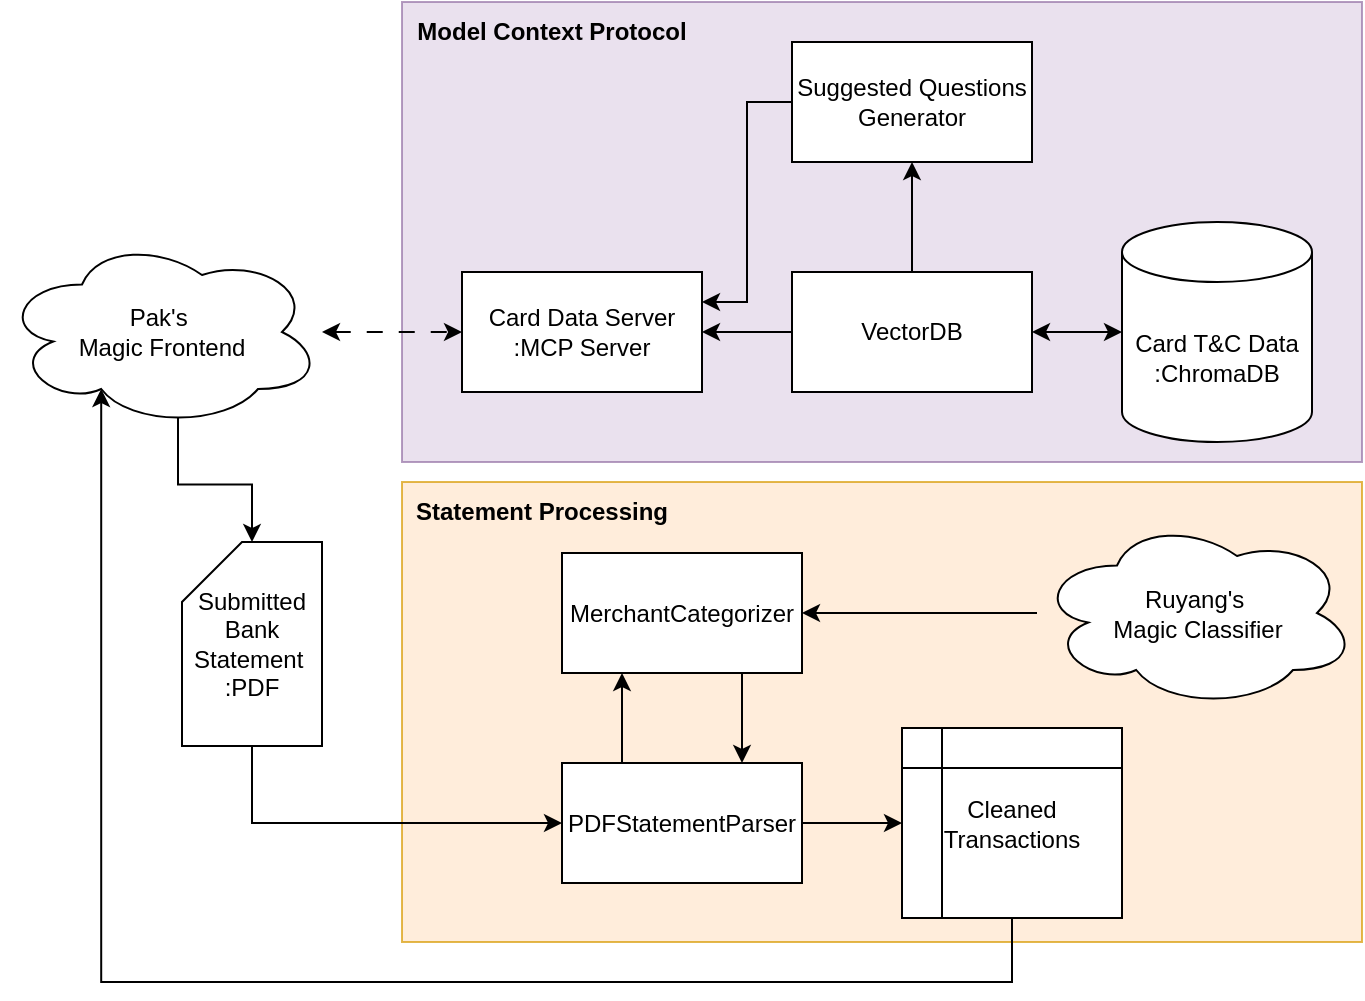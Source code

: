 <mxfile version="26.2.12">
  <diagram name="Page-1" id="5DCGdDdSmtKP3t5t1Pew">
    <mxGraphModel dx="1183" dy="655" grid="1" gridSize="10" guides="1" tooltips="1" connect="1" arrows="1" fold="1" page="1" pageScale="1" pageWidth="850" pageHeight="1100" math="0" shadow="0">
      <root>
        <mxCell id="0" />
        <mxCell id="1" parent="0" />
        <mxCell id="DLnQaiiaAOJsK_edlVh9-28" value="" style="rounded=0;whiteSpace=wrap;html=1;fillColor=#ffe6cc;strokeColor=#d79b00;opacity=70;" vertex="1" parent="1">
          <mxGeometry x="350" y="330" width="480" height="230" as="geometry" />
        </mxCell>
        <mxCell id="DLnQaiiaAOJsK_edlVh9-27" value="" style="rounded=0;whiteSpace=wrap;html=1;fillColor=#e1d5e7;strokeColor=#9673a6;opacity=70;" vertex="1" parent="1">
          <mxGeometry x="350" y="90" width="480" height="230" as="geometry" />
        </mxCell>
        <mxCell id="DLnQaiiaAOJsK_edlVh9-3" value="Card T&amp;amp;C Data :ChromaDB" style="shape=cylinder3;whiteSpace=wrap;html=1;boundedLbl=1;backgroundOutline=1;size=15;" vertex="1" parent="1">
          <mxGeometry x="710" y="200" width="95" height="110" as="geometry" />
        </mxCell>
        <mxCell id="DLnQaiiaAOJsK_edlVh9-7" style="edgeStyle=orthogonalEdgeStyle;rounded=0;orthogonalLoop=1;jettySize=auto;html=1;entryX=1;entryY=0.5;entryDx=0;entryDy=0;" edge="1" parent="1" source="DLnQaiiaAOJsK_edlVh9-4" target="DLnQaiiaAOJsK_edlVh9-6">
          <mxGeometry relative="1" as="geometry" />
        </mxCell>
        <mxCell id="DLnQaiiaAOJsK_edlVh9-9" style="edgeStyle=orthogonalEdgeStyle;rounded=0;orthogonalLoop=1;jettySize=auto;html=1;entryX=0.5;entryY=1;entryDx=0;entryDy=0;" edge="1" parent="1" source="DLnQaiiaAOJsK_edlVh9-4" target="DLnQaiiaAOJsK_edlVh9-8">
          <mxGeometry relative="1" as="geometry" />
        </mxCell>
        <mxCell id="DLnQaiiaAOJsK_edlVh9-4" value="VectorDB" style="rounded=0;whiteSpace=wrap;html=1;" vertex="1" parent="1">
          <mxGeometry x="545" y="225" width="120" height="60" as="geometry" />
        </mxCell>
        <mxCell id="DLnQaiiaAOJsK_edlVh9-5" style="edgeStyle=orthogonalEdgeStyle;rounded=0;orthogonalLoop=1;jettySize=auto;html=1;entryX=0;entryY=0.5;entryDx=0;entryDy=0;entryPerimeter=0;startArrow=classic;startFill=1;" edge="1" parent="1" source="DLnQaiiaAOJsK_edlVh9-4" target="DLnQaiiaAOJsK_edlVh9-3">
          <mxGeometry relative="1" as="geometry" />
        </mxCell>
        <mxCell id="DLnQaiiaAOJsK_edlVh9-6" value="Card Data Server :MCP Server" style="rounded=0;whiteSpace=wrap;html=1;" vertex="1" parent="1">
          <mxGeometry x="380" y="225" width="120" height="60" as="geometry" />
        </mxCell>
        <mxCell id="DLnQaiiaAOJsK_edlVh9-10" style="edgeStyle=orthogonalEdgeStyle;rounded=0;orthogonalLoop=1;jettySize=auto;html=1;entryX=1;entryY=0.25;entryDx=0;entryDy=0;" edge="1" parent="1" source="DLnQaiiaAOJsK_edlVh9-8" target="DLnQaiiaAOJsK_edlVh9-6">
          <mxGeometry relative="1" as="geometry" />
        </mxCell>
        <mxCell id="DLnQaiiaAOJsK_edlVh9-8" value="Suggested Questions Generator" style="rounded=0;whiteSpace=wrap;html=1;" vertex="1" parent="1">
          <mxGeometry x="545" y="110" width="120" height="60" as="geometry" />
        </mxCell>
        <mxCell id="DLnQaiiaAOJsK_edlVh9-31" style="edgeStyle=orthogonalEdgeStyle;rounded=0;orthogonalLoop=1;jettySize=auto;html=1;exitX=0.5;exitY=1;exitDx=0;exitDy=0;exitPerimeter=0;entryX=0;entryY=0.5;entryDx=0;entryDy=0;" edge="1" parent="1" source="DLnQaiiaAOJsK_edlVh9-12" target="DLnQaiiaAOJsK_edlVh9-13">
          <mxGeometry relative="1" as="geometry" />
        </mxCell>
        <mxCell id="DLnQaiiaAOJsK_edlVh9-12" value="Submitted Bank Statement&amp;nbsp;&lt;div&gt;:PDF&lt;/div&gt;" style="shape=card;whiteSpace=wrap;html=1;" vertex="1" parent="1">
          <mxGeometry x="240" y="360" width="70" height="102" as="geometry" />
        </mxCell>
        <mxCell id="DLnQaiiaAOJsK_edlVh9-16" style="edgeStyle=orthogonalEdgeStyle;rounded=0;orthogonalLoop=1;jettySize=auto;html=1;exitX=0.25;exitY=0;exitDx=0;exitDy=0;entryX=0.25;entryY=1;entryDx=0;entryDy=0;" edge="1" parent="1" source="DLnQaiiaAOJsK_edlVh9-13" target="DLnQaiiaAOJsK_edlVh9-15">
          <mxGeometry relative="1" as="geometry" />
        </mxCell>
        <mxCell id="DLnQaiiaAOJsK_edlVh9-32" style="edgeStyle=orthogonalEdgeStyle;rounded=0;orthogonalLoop=1;jettySize=auto;html=1;exitX=1;exitY=0.5;exitDx=0;exitDy=0;" edge="1" parent="1" source="DLnQaiiaAOJsK_edlVh9-13" target="DLnQaiiaAOJsK_edlVh9-18">
          <mxGeometry relative="1" as="geometry" />
        </mxCell>
        <mxCell id="DLnQaiiaAOJsK_edlVh9-13" value="PDFStatementParser" style="rounded=0;whiteSpace=wrap;html=1;" vertex="1" parent="1">
          <mxGeometry x="430" y="470.5" width="120" height="60" as="geometry" />
        </mxCell>
        <mxCell id="DLnQaiiaAOJsK_edlVh9-17" style="edgeStyle=orthogonalEdgeStyle;rounded=0;orthogonalLoop=1;jettySize=auto;html=1;exitX=0.75;exitY=1;exitDx=0;exitDy=0;entryX=0.75;entryY=0;entryDx=0;entryDy=0;" edge="1" parent="1" source="DLnQaiiaAOJsK_edlVh9-15" target="DLnQaiiaAOJsK_edlVh9-13">
          <mxGeometry relative="1" as="geometry" />
        </mxCell>
        <mxCell id="DLnQaiiaAOJsK_edlVh9-15" value="MerchantCategorizer" style="rounded=0;whiteSpace=wrap;html=1;" vertex="1" parent="1">
          <mxGeometry x="430" y="365.5" width="120" height="60" as="geometry" />
        </mxCell>
        <mxCell id="DLnQaiiaAOJsK_edlVh9-18" value="Cleaned Transactions" style="shape=internalStorage;whiteSpace=wrap;html=1;backgroundOutline=1;" vertex="1" parent="1">
          <mxGeometry x="600" y="453" width="110" height="95" as="geometry" />
        </mxCell>
        <mxCell id="DLnQaiiaAOJsK_edlVh9-21" style="edgeStyle=orthogonalEdgeStyle;rounded=0;orthogonalLoop=1;jettySize=auto;html=1;dashed=1;dashPattern=8 8;startArrow=classic;startFill=1;" edge="1" parent="1" source="DLnQaiiaAOJsK_edlVh9-20" target="DLnQaiiaAOJsK_edlVh9-6">
          <mxGeometry relative="1" as="geometry" />
        </mxCell>
        <mxCell id="DLnQaiiaAOJsK_edlVh9-20" value="Pak&#39;s&amp;nbsp;&lt;div&gt;Magic Frontend&lt;/div&gt;" style="ellipse;shape=cloud;whiteSpace=wrap;html=1;" vertex="1" parent="1">
          <mxGeometry x="150" y="207.5" width="160" height="95" as="geometry" />
        </mxCell>
        <mxCell id="DLnQaiiaAOJsK_edlVh9-23" style="edgeStyle=orthogonalEdgeStyle;rounded=0;orthogonalLoop=1;jettySize=auto;html=1;entryX=1;entryY=0.5;entryDx=0;entryDy=0;" edge="1" parent="1" source="DLnQaiiaAOJsK_edlVh9-22" target="DLnQaiiaAOJsK_edlVh9-15">
          <mxGeometry relative="1" as="geometry" />
        </mxCell>
        <mxCell id="DLnQaiiaAOJsK_edlVh9-22" value="Ruyang&#39;s&amp;nbsp;&lt;div&gt;Magic Classifier&lt;/div&gt;" style="ellipse;shape=cloud;whiteSpace=wrap;html=1;" vertex="1" parent="1">
          <mxGeometry x="667.5" y="348" width="160" height="95" as="geometry" />
        </mxCell>
        <mxCell id="DLnQaiiaAOJsK_edlVh9-30" style="edgeStyle=orthogonalEdgeStyle;rounded=0;orthogonalLoop=1;jettySize=auto;html=1;exitX=0.55;exitY=0.95;exitDx=0;exitDy=0;exitPerimeter=0;entryX=0.5;entryY=0;entryDx=0;entryDy=0;entryPerimeter=0;" edge="1" parent="1" source="DLnQaiiaAOJsK_edlVh9-20" target="DLnQaiiaAOJsK_edlVh9-12">
          <mxGeometry relative="1" as="geometry" />
        </mxCell>
        <mxCell id="DLnQaiiaAOJsK_edlVh9-33" style="edgeStyle=orthogonalEdgeStyle;rounded=0;orthogonalLoop=1;jettySize=auto;html=1;exitX=0.5;exitY=1;exitDx=0;exitDy=0;entryX=0.31;entryY=0.8;entryDx=0;entryDy=0;entryPerimeter=0;" edge="1" parent="1" source="DLnQaiiaAOJsK_edlVh9-18" target="DLnQaiiaAOJsK_edlVh9-20">
          <mxGeometry relative="1" as="geometry">
            <Array as="points">
              <mxPoint x="655" y="580" />
              <mxPoint x="200" y="580" />
            </Array>
          </mxGeometry>
        </mxCell>
        <mxCell id="DLnQaiiaAOJsK_edlVh9-34" value="Statement Processing" style="text;html=1;align=center;verticalAlign=middle;whiteSpace=wrap;rounded=0;fontStyle=1" vertex="1" parent="1">
          <mxGeometry x="350" y="330" width="140" height="30" as="geometry" />
        </mxCell>
        <mxCell id="DLnQaiiaAOJsK_edlVh9-35" value="Model Context Protocol" style="text;html=1;align=center;verticalAlign=middle;whiteSpace=wrap;rounded=0;fontStyle=1" vertex="1" parent="1">
          <mxGeometry x="350" y="90" width="150" height="30" as="geometry" />
        </mxCell>
      </root>
    </mxGraphModel>
  </diagram>
</mxfile>
